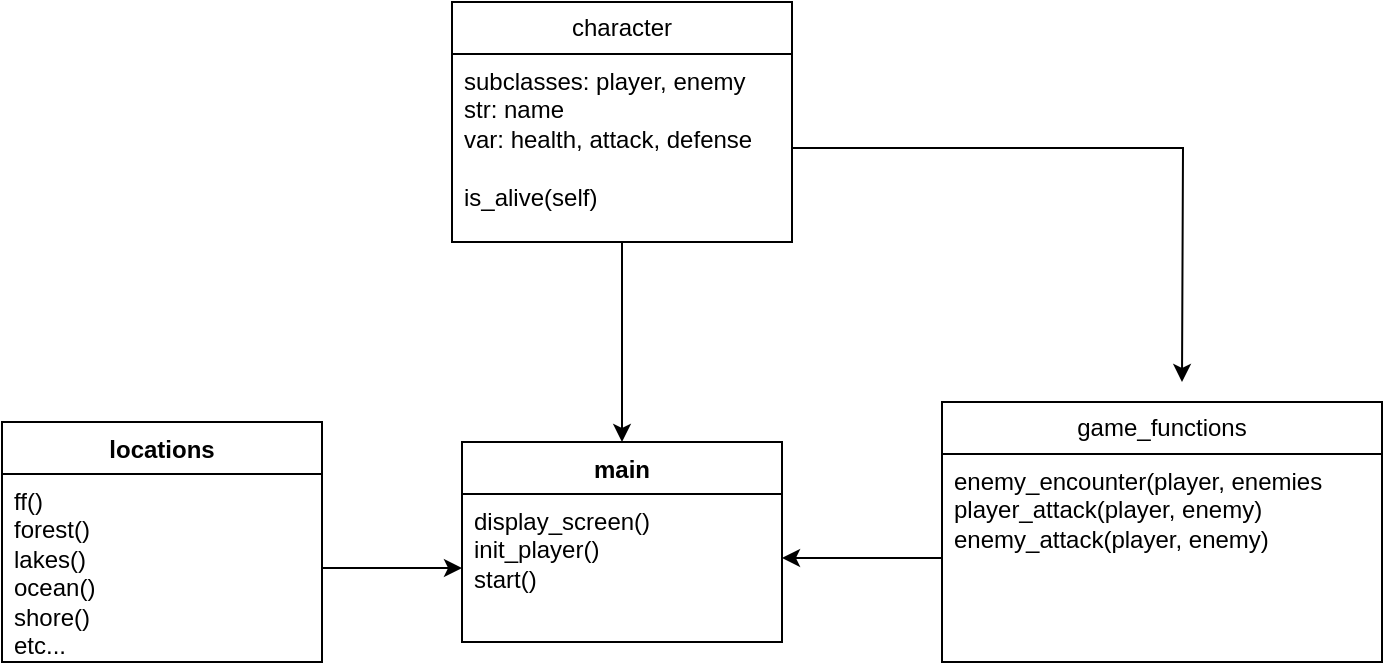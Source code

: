 <mxfile version="24.0.2" type="github">
  <diagram id="C5RBs43oDa-KdzZeNtuy" name="Page-1">
    <mxGraphModel dx="1132" dy="703" grid="1" gridSize="10" guides="1" tooltips="1" connect="1" arrows="1" fold="1" page="1" pageScale="1" pageWidth="827" pageHeight="1169" math="0" shadow="0">
      <root>
        <mxCell id="WIyWlLk6GJQsqaUBKTNV-0" />
        <mxCell id="WIyWlLk6GJQsqaUBKTNV-1" parent="WIyWlLk6GJQsqaUBKTNV-0" />
        <mxCell id="_0LoIk0KlAQmoxSzWcfu-0" value="main" style="swimlane;fontStyle=1;align=center;verticalAlign=top;childLayout=stackLayout;horizontal=1;startSize=26;horizontalStack=0;resizeParent=1;resizeParentMax=0;resizeLast=0;collapsible=1;marginBottom=0;whiteSpace=wrap;html=1;" parent="WIyWlLk6GJQsqaUBKTNV-1" vertex="1">
          <mxGeometry x="330" y="320" width="160" height="100" as="geometry" />
        </mxCell>
        <mxCell id="_0LoIk0KlAQmoxSzWcfu-1" value="display_screen()&lt;br&gt;init_player()&lt;br&gt;start()" style="text;strokeColor=none;fillColor=none;align=left;verticalAlign=top;spacingLeft=4;spacingRight=4;overflow=hidden;rotatable=0;points=[[0,0.5],[1,0.5]];portConstraint=eastwest;whiteSpace=wrap;html=1;" parent="_0LoIk0KlAQmoxSzWcfu-0" vertex="1">
          <mxGeometry y="26" width="160" height="74" as="geometry" />
        </mxCell>
        <mxCell id="_0LoIk0KlAQmoxSzWcfu-4" value="game_functions" style="swimlane;fontStyle=0;childLayout=stackLayout;horizontal=1;startSize=26;fillColor=none;horizontalStack=0;resizeParent=1;resizeParentMax=0;resizeLast=0;collapsible=1;marginBottom=0;whiteSpace=wrap;html=1;" parent="WIyWlLk6GJQsqaUBKTNV-1" vertex="1">
          <mxGeometry x="570" y="300" width="220" height="130" as="geometry" />
        </mxCell>
        <mxCell id="_0LoIk0KlAQmoxSzWcfu-10" style="edgeStyle=orthogonalEdgeStyle;rounded=0;orthogonalLoop=1;jettySize=auto;html=1;" parent="_0LoIk0KlAQmoxSzWcfu-4" source="_0LoIk0KlAQmoxSzWcfu-5" edge="1">
          <mxGeometry relative="1" as="geometry">
            <mxPoint x="-80" y="78" as="targetPoint" />
          </mxGeometry>
        </mxCell>
        <mxCell id="_0LoIk0KlAQmoxSzWcfu-5" value="enemy_encounter(player, enemies&lt;br&gt;player_attack(player, enemy)&lt;br&gt;enemy_attack(player, enemy)" style="text;strokeColor=none;fillColor=none;align=left;verticalAlign=top;spacingLeft=4;spacingRight=4;overflow=hidden;rotatable=0;points=[[0,0.5],[1,0.5]];portConstraint=eastwest;whiteSpace=wrap;html=1;" parent="_0LoIk0KlAQmoxSzWcfu-4" vertex="1">
          <mxGeometry y="26" width="220" height="104" as="geometry" />
        </mxCell>
        <mxCell id="_0LoIk0KlAQmoxSzWcfu-12" style="edgeStyle=orthogonalEdgeStyle;rounded=0;orthogonalLoop=1;jettySize=auto;html=1;entryX=0.5;entryY=0;entryDx=0;entryDy=0;" parent="WIyWlLk6GJQsqaUBKTNV-1" source="_0LoIk0KlAQmoxSzWcfu-8" target="_0LoIk0KlAQmoxSzWcfu-0" edge="1">
          <mxGeometry relative="1" as="geometry" />
        </mxCell>
        <mxCell id="_0LoIk0KlAQmoxSzWcfu-8" value="character" style="swimlane;fontStyle=0;childLayout=stackLayout;horizontal=1;startSize=26;fillColor=none;horizontalStack=0;resizeParent=1;resizeParentMax=0;resizeLast=0;collapsible=1;marginBottom=0;whiteSpace=wrap;html=1;" parent="WIyWlLk6GJQsqaUBKTNV-1" vertex="1">
          <mxGeometry x="325" y="100" width="170" height="120" as="geometry" />
        </mxCell>
        <mxCell id="_0LoIk0KlAQmoxSzWcfu-11" style="edgeStyle=orthogonalEdgeStyle;rounded=0;orthogonalLoop=1;jettySize=auto;html=1;" parent="_0LoIk0KlAQmoxSzWcfu-8" source="_0LoIk0KlAQmoxSzWcfu-9" edge="1">
          <mxGeometry relative="1" as="geometry">
            <mxPoint x="365" y="190" as="targetPoint" />
          </mxGeometry>
        </mxCell>
        <mxCell id="_0LoIk0KlAQmoxSzWcfu-9" value="subclasses: player, enemy&lt;br&gt;str: name&lt;br&gt;var: health, attack, defense&lt;br&gt;&lt;br&gt;is_alive(self)" style="text;strokeColor=none;fillColor=none;align=left;verticalAlign=top;spacingLeft=4;spacingRight=4;overflow=hidden;rotatable=0;points=[[0,0.5],[1,0.5]];portConstraint=eastwest;whiteSpace=wrap;html=1;" parent="_0LoIk0KlAQmoxSzWcfu-8" vertex="1">
          <mxGeometry y="26" width="170" height="94" as="geometry" />
        </mxCell>
        <mxCell id="_0LoIk0KlAQmoxSzWcfu-13" value="locations" style="swimlane;fontStyle=1;align=center;verticalAlign=top;childLayout=stackLayout;horizontal=1;startSize=26;horizontalStack=0;resizeParent=1;resizeParentMax=0;resizeLast=0;collapsible=1;marginBottom=0;whiteSpace=wrap;html=1;" parent="WIyWlLk6GJQsqaUBKTNV-1" vertex="1">
          <mxGeometry x="100" y="310" width="160" height="120" as="geometry" />
        </mxCell>
        <mxCell id="_0LoIk0KlAQmoxSzWcfu-14" value="ff()&lt;div&gt;forest()&lt;br&gt;lakes()&lt;br&gt;ocean()&lt;br&gt;shore()&lt;div&gt;etc...&lt;/div&gt;&lt;/div&gt;" style="text;strokeColor=none;fillColor=none;align=left;verticalAlign=top;spacingLeft=4;spacingRight=4;overflow=hidden;rotatable=0;points=[[0,0.5],[1,0.5]];portConstraint=eastwest;whiteSpace=wrap;html=1;" parent="_0LoIk0KlAQmoxSzWcfu-13" vertex="1">
          <mxGeometry y="26" width="160" height="94" as="geometry" />
        </mxCell>
        <mxCell id="-eawioF7KzNkpdxo_t7f-1" style="edgeStyle=orthogonalEdgeStyle;rounded=0;orthogonalLoop=1;jettySize=auto;html=1;entryX=0;entryY=0.5;entryDx=0;entryDy=0;" edge="1" parent="WIyWlLk6GJQsqaUBKTNV-1" source="_0LoIk0KlAQmoxSzWcfu-14" target="_0LoIk0KlAQmoxSzWcfu-1">
          <mxGeometry relative="1" as="geometry">
            <mxPoint x="320" y="383" as="targetPoint" />
          </mxGeometry>
        </mxCell>
      </root>
    </mxGraphModel>
  </diagram>
</mxfile>
